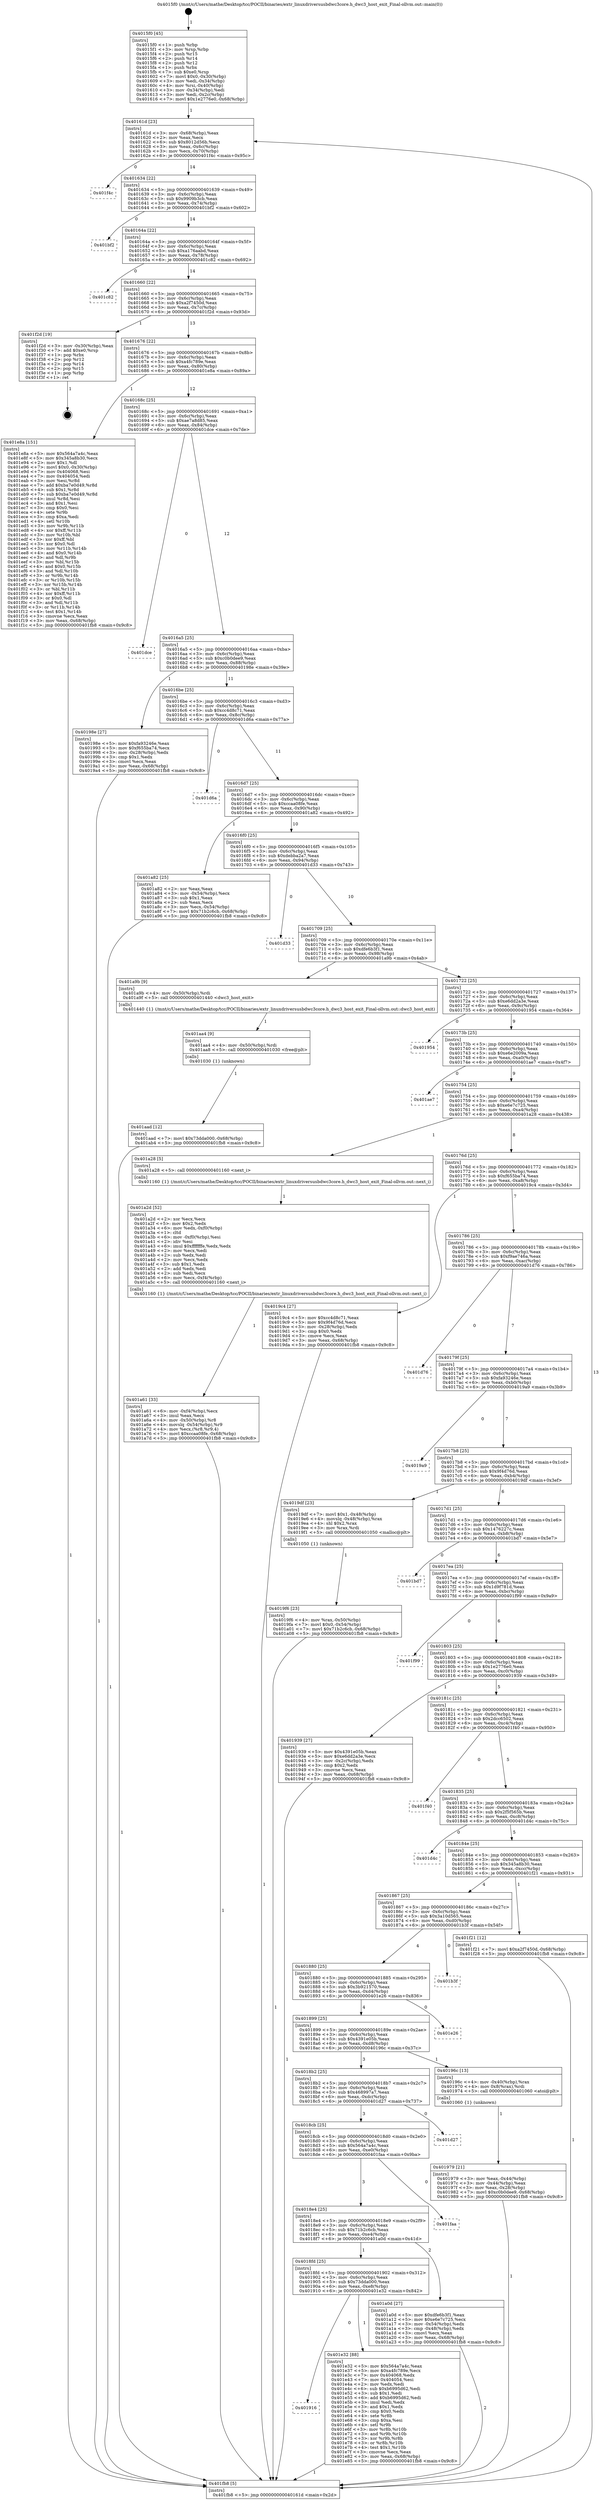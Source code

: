 digraph "0x4015f0" {
  label = "0x4015f0 (/mnt/c/Users/mathe/Desktop/tcc/POCII/binaries/extr_linuxdriversusbdwc3core.h_dwc3_host_exit_Final-ollvm.out::main(0))"
  labelloc = "t"
  node[shape=record]

  Entry [label="",width=0.3,height=0.3,shape=circle,fillcolor=black,style=filled]
  "0x40161d" [label="{
     0x40161d [23]\l
     | [instrs]\l
     &nbsp;&nbsp;0x40161d \<+3\>: mov -0x68(%rbp),%eax\l
     &nbsp;&nbsp;0x401620 \<+2\>: mov %eax,%ecx\l
     &nbsp;&nbsp;0x401622 \<+6\>: sub $0x8012d56b,%ecx\l
     &nbsp;&nbsp;0x401628 \<+3\>: mov %eax,-0x6c(%rbp)\l
     &nbsp;&nbsp;0x40162b \<+3\>: mov %ecx,-0x70(%rbp)\l
     &nbsp;&nbsp;0x40162e \<+6\>: je 0000000000401f4c \<main+0x95c\>\l
  }"]
  "0x401f4c" [label="{
     0x401f4c\l
  }", style=dashed]
  "0x401634" [label="{
     0x401634 [22]\l
     | [instrs]\l
     &nbsp;&nbsp;0x401634 \<+5\>: jmp 0000000000401639 \<main+0x49\>\l
     &nbsp;&nbsp;0x401639 \<+3\>: mov -0x6c(%rbp),%eax\l
     &nbsp;&nbsp;0x40163c \<+5\>: sub $0x9909b3cb,%eax\l
     &nbsp;&nbsp;0x401641 \<+3\>: mov %eax,-0x74(%rbp)\l
     &nbsp;&nbsp;0x401644 \<+6\>: je 0000000000401bf2 \<main+0x602\>\l
  }"]
  Exit [label="",width=0.3,height=0.3,shape=circle,fillcolor=black,style=filled,peripheries=2]
  "0x401bf2" [label="{
     0x401bf2\l
  }", style=dashed]
  "0x40164a" [label="{
     0x40164a [22]\l
     | [instrs]\l
     &nbsp;&nbsp;0x40164a \<+5\>: jmp 000000000040164f \<main+0x5f\>\l
     &nbsp;&nbsp;0x40164f \<+3\>: mov -0x6c(%rbp),%eax\l
     &nbsp;&nbsp;0x401652 \<+5\>: sub $0xa176aabd,%eax\l
     &nbsp;&nbsp;0x401657 \<+3\>: mov %eax,-0x78(%rbp)\l
     &nbsp;&nbsp;0x40165a \<+6\>: je 0000000000401c82 \<main+0x692\>\l
  }"]
  "0x401916" [label="{
     0x401916\l
  }", style=dashed]
  "0x401c82" [label="{
     0x401c82\l
  }", style=dashed]
  "0x401660" [label="{
     0x401660 [22]\l
     | [instrs]\l
     &nbsp;&nbsp;0x401660 \<+5\>: jmp 0000000000401665 \<main+0x75\>\l
     &nbsp;&nbsp;0x401665 \<+3\>: mov -0x6c(%rbp),%eax\l
     &nbsp;&nbsp;0x401668 \<+5\>: sub $0xa2f7450d,%eax\l
     &nbsp;&nbsp;0x40166d \<+3\>: mov %eax,-0x7c(%rbp)\l
     &nbsp;&nbsp;0x401670 \<+6\>: je 0000000000401f2d \<main+0x93d\>\l
  }"]
  "0x401e32" [label="{
     0x401e32 [88]\l
     | [instrs]\l
     &nbsp;&nbsp;0x401e32 \<+5\>: mov $0x564a7a4c,%eax\l
     &nbsp;&nbsp;0x401e37 \<+5\>: mov $0xa4fc789e,%ecx\l
     &nbsp;&nbsp;0x401e3c \<+7\>: mov 0x404068,%edx\l
     &nbsp;&nbsp;0x401e43 \<+7\>: mov 0x404054,%esi\l
     &nbsp;&nbsp;0x401e4a \<+2\>: mov %edx,%edi\l
     &nbsp;&nbsp;0x401e4c \<+6\>: sub $0xb6995d62,%edi\l
     &nbsp;&nbsp;0x401e52 \<+3\>: sub $0x1,%edi\l
     &nbsp;&nbsp;0x401e55 \<+6\>: add $0xb6995d62,%edi\l
     &nbsp;&nbsp;0x401e5b \<+3\>: imul %edi,%edx\l
     &nbsp;&nbsp;0x401e5e \<+3\>: and $0x1,%edx\l
     &nbsp;&nbsp;0x401e61 \<+3\>: cmp $0x0,%edx\l
     &nbsp;&nbsp;0x401e64 \<+4\>: sete %r8b\l
     &nbsp;&nbsp;0x401e68 \<+3\>: cmp $0xa,%esi\l
     &nbsp;&nbsp;0x401e6b \<+4\>: setl %r9b\l
     &nbsp;&nbsp;0x401e6f \<+3\>: mov %r8b,%r10b\l
     &nbsp;&nbsp;0x401e72 \<+3\>: and %r9b,%r10b\l
     &nbsp;&nbsp;0x401e75 \<+3\>: xor %r9b,%r8b\l
     &nbsp;&nbsp;0x401e78 \<+3\>: or %r8b,%r10b\l
     &nbsp;&nbsp;0x401e7b \<+4\>: test $0x1,%r10b\l
     &nbsp;&nbsp;0x401e7f \<+3\>: cmovne %ecx,%eax\l
     &nbsp;&nbsp;0x401e82 \<+3\>: mov %eax,-0x68(%rbp)\l
     &nbsp;&nbsp;0x401e85 \<+5\>: jmp 0000000000401fb8 \<main+0x9c8\>\l
  }"]
  "0x401f2d" [label="{
     0x401f2d [19]\l
     | [instrs]\l
     &nbsp;&nbsp;0x401f2d \<+3\>: mov -0x30(%rbp),%eax\l
     &nbsp;&nbsp;0x401f30 \<+7\>: add $0xe0,%rsp\l
     &nbsp;&nbsp;0x401f37 \<+1\>: pop %rbx\l
     &nbsp;&nbsp;0x401f38 \<+2\>: pop %r12\l
     &nbsp;&nbsp;0x401f3a \<+2\>: pop %r14\l
     &nbsp;&nbsp;0x401f3c \<+2\>: pop %r15\l
     &nbsp;&nbsp;0x401f3e \<+1\>: pop %rbp\l
     &nbsp;&nbsp;0x401f3f \<+1\>: ret\l
  }"]
  "0x401676" [label="{
     0x401676 [22]\l
     | [instrs]\l
     &nbsp;&nbsp;0x401676 \<+5\>: jmp 000000000040167b \<main+0x8b\>\l
     &nbsp;&nbsp;0x40167b \<+3\>: mov -0x6c(%rbp),%eax\l
     &nbsp;&nbsp;0x40167e \<+5\>: sub $0xa4fc789e,%eax\l
     &nbsp;&nbsp;0x401683 \<+3\>: mov %eax,-0x80(%rbp)\l
     &nbsp;&nbsp;0x401686 \<+6\>: je 0000000000401e8a \<main+0x89a\>\l
  }"]
  "0x401aad" [label="{
     0x401aad [12]\l
     | [instrs]\l
     &nbsp;&nbsp;0x401aad \<+7\>: movl $0x73dda000,-0x68(%rbp)\l
     &nbsp;&nbsp;0x401ab4 \<+5\>: jmp 0000000000401fb8 \<main+0x9c8\>\l
  }"]
  "0x401e8a" [label="{
     0x401e8a [151]\l
     | [instrs]\l
     &nbsp;&nbsp;0x401e8a \<+5\>: mov $0x564a7a4c,%eax\l
     &nbsp;&nbsp;0x401e8f \<+5\>: mov $0x345a8b30,%ecx\l
     &nbsp;&nbsp;0x401e94 \<+2\>: mov $0x1,%dl\l
     &nbsp;&nbsp;0x401e96 \<+7\>: movl $0x0,-0x30(%rbp)\l
     &nbsp;&nbsp;0x401e9d \<+7\>: mov 0x404068,%esi\l
     &nbsp;&nbsp;0x401ea4 \<+7\>: mov 0x404054,%edi\l
     &nbsp;&nbsp;0x401eab \<+3\>: mov %esi,%r8d\l
     &nbsp;&nbsp;0x401eae \<+7\>: add $0xba7e0d49,%r8d\l
     &nbsp;&nbsp;0x401eb5 \<+4\>: sub $0x1,%r8d\l
     &nbsp;&nbsp;0x401eb9 \<+7\>: sub $0xba7e0d49,%r8d\l
     &nbsp;&nbsp;0x401ec0 \<+4\>: imul %r8d,%esi\l
     &nbsp;&nbsp;0x401ec4 \<+3\>: and $0x1,%esi\l
     &nbsp;&nbsp;0x401ec7 \<+3\>: cmp $0x0,%esi\l
     &nbsp;&nbsp;0x401eca \<+4\>: sete %r9b\l
     &nbsp;&nbsp;0x401ece \<+3\>: cmp $0xa,%edi\l
     &nbsp;&nbsp;0x401ed1 \<+4\>: setl %r10b\l
     &nbsp;&nbsp;0x401ed5 \<+3\>: mov %r9b,%r11b\l
     &nbsp;&nbsp;0x401ed8 \<+4\>: xor $0xff,%r11b\l
     &nbsp;&nbsp;0x401edc \<+3\>: mov %r10b,%bl\l
     &nbsp;&nbsp;0x401edf \<+3\>: xor $0xff,%bl\l
     &nbsp;&nbsp;0x401ee2 \<+3\>: xor $0x0,%dl\l
     &nbsp;&nbsp;0x401ee5 \<+3\>: mov %r11b,%r14b\l
     &nbsp;&nbsp;0x401ee8 \<+4\>: and $0x0,%r14b\l
     &nbsp;&nbsp;0x401eec \<+3\>: and %dl,%r9b\l
     &nbsp;&nbsp;0x401eef \<+3\>: mov %bl,%r15b\l
     &nbsp;&nbsp;0x401ef2 \<+4\>: and $0x0,%r15b\l
     &nbsp;&nbsp;0x401ef6 \<+3\>: and %dl,%r10b\l
     &nbsp;&nbsp;0x401ef9 \<+3\>: or %r9b,%r14b\l
     &nbsp;&nbsp;0x401efc \<+3\>: or %r10b,%r15b\l
     &nbsp;&nbsp;0x401eff \<+3\>: xor %r15b,%r14b\l
     &nbsp;&nbsp;0x401f02 \<+3\>: or %bl,%r11b\l
     &nbsp;&nbsp;0x401f05 \<+4\>: xor $0xff,%r11b\l
     &nbsp;&nbsp;0x401f09 \<+3\>: or $0x0,%dl\l
     &nbsp;&nbsp;0x401f0c \<+3\>: and %dl,%r11b\l
     &nbsp;&nbsp;0x401f0f \<+3\>: or %r11b,%r14b\l
     &nbsp;&nbsp;0x401f12 \<+4\>: test $0x1,%r14b\l
     &nbsp;&nbsp;0x401f16 \<+3\>: cmovne %ecx,%eax\l
     &nbsp;&nbsp;0x401f19 \<+3\>: mov %eax,-0x68(%rbp)\l
     &nbsp;&nbsp;0x401f1c \<+5\>: jmp 0000000000401fb8 \<main+0x9c8\>\l
  }"]
  "0x40168c" [label="{
     0x40168c [25]\l
     | [instrs]\l
     &nbsp;&nbsp;0x40168c \<+5\>: jmp 0000000000401691 \<main+0xa1\>\l
     &nbsp;&nbsp;0x401691 \<+3\>: mov -0x6c(%rbp),%eax\l
     &nbsp;&nbsp;0x401694 \<+5\>: sub $0xae7a8d85,%eax\l
     &nbsp;&nbsp;0x401699 \<+6\>: mov %eax,-0x84(%rbp)\l
     &nbsp;&nbsp;0x40169f \<+6\>: je 0000000000401dce \<main+0x7de\>\l
  }"]
  "0x401aa4" [label="{
     0x401aa4 [9]\l
     | [instrs]\l
     &nbsp;&nbsp;0x401aa4 \<+4\>: mov -0x50(%rbp),%rdi\l
     &nbsp;&nbsp;0x401aa8 \<+5\>: call 0000000000401030 \<free@plt\>\l
     | [calls]\l
     &nbsp;&nbsp;0x401030 \{1\} (unknown)\l
  }"]
  "0x401dce" [label="{
     0x401dce\l
  }", style=dashed]
  "0x4016a5" [label="{
     0x4016a5 [25]\l
     | [instrs]\l
     &nbsp;&nbsp;0x4016a5 \<+5\>: jmp 00000000004016aa \<main+0xba\>\l
     &nbsp;&nbsp;0x4016aa \<+3\>: mov -0x6c(%rbp),%eax\l
     &nbsp;&nbsp;0x4016ad \<+5\>: sub $0xc0b0dee9,%eax\l
     &nbsp;&nbsp;0x4016b2 \<+6\>: mov %eax,-0x88(%rbp)\l
     &nbsp;&nbsp;0x4016b8 \<+6\>: je 000000000040198e \<main+0x39e\>\l
  }"]
  "0x401a61" [label="{
     0x401a61 [33]\l
     | [instrs]\l
     &nbsp;&nbsp;0x401a61 \<+6\>: mov -0xf4(%rbp),%ecx\l
     &nbsp;&nbsp;0x401a67 \<+3\>: imul %eax,%ecx\l
     &nbsp;&nbsp;0x401a6a \<+4\>: mov -0x50(%rbp),%r8\l
     &nbsp;&nbsp;0x401a6e \<+4\>: movslq -0x54(%rbp),%r9\l
     &nbsp;&nbsp;0x401a72 \<+4\>: mov %ecx,(%r8,%r9,4)\l
     &nbsp;&nbsp;0x401a76 \<+7\>: movl $0xccaa08fe,-0x68(%rbp)\l
     &nbsp;&nbsp;0x401a7d \<+5\>: jmp 0000000000401fb8 \<main+0x9c8\>\l
  }"]
  "0x40198e" [label="{
     0x40198e [27]\l
     | [instrs]\l
     &nbsp;&nbsp;0x40198e \<+5\>: mov $0xfa93246e,%eax\l
     &nbsp;&nbsp;0x401993 \<+5\>: mov $0xf655ba74,%ecx\l
     &nbsp;&nbsp;0x401998 \<+3\>: mov -0x28(%rbp),%edx\l
     &nbsp;&nbsp;0x40199b \<+3\>: cmp $0x1,%edx\l
     &nbsp;&nbsp;0x40199e \<+3\>: cmovl %ecx,%eax\l
     &nbsp;&nbsp;0x4019a1 \<+3\>: mov %eax,-0x68(%rbp)\l
     &nbsp;&nbsp;0x4019a4 \<+5\>: jmp 0000000000401fb8 \<main+0x9c8\>\l
  }"]
  "0x4016be" [label="{
     0x4016be [25]\l
     | [instrs]\l
     &nbsp;&nbsp;0x4016be \<+5\>: jmp 00000000004016c3 \<main+0xd3\>\l
     &nbsp;&nbsp;0x4016c3 \<+3\>: mov -0x6c(%rbp),%eax\l
     &nbsp;&nbsp;0x4016c6 \<+5\>: sub $0xcc4d8c71,%eax\l
     &nbsp;&nbsp;0x4016cb \<+6\>: mov %eax,-0x8c(%rbp)\l
     &nbsp;&nbsp;0x4016d1 \<+6\>: je 0000000000401d6a \<main+0x77a\>\l
  }"]
  "0x401a2d" [label="{
     0x401a2d [52]\l
     | [instrs]\l
     &nbsp;&nbsp;0x401a2d \<+2\>: xor %ecx,%ecx\l
     &nbsp;&nbsp;0x401a2f \<+5\>: mov $0x2,%edx\l
     &nbsp;&nbsp;0x401a34 \<+6\>: mov %edx,-0xf0(%rbp)\l
     &nbsp;&nbsp;0x401a3a \<+1\>: cltd\l
     &nbsp;&nbsp;0x401a3b \<+6\>: mov -0xf0(%rbp),%esi\l
     &nbsp;&nbsp;0x401a41 \<+2\>: idiv %esi\l
     &nbsp;&nbsp;0x401a43 \<+6\>: imul $0xfffffffe,%edx,%edx\l
     &nbsp;&nbsp;0x401a49 \<+2\>: mov %ecx,%edi\l
     &nbsp;&nbsp;0x401a4b \<+2\>: sub %edx,%edi\l
     &nbsp;&nbsp;0x401a4d \<+2\>: mov %ecx,%edx\l
     &nbsp;&nbsp;0x401a4f \<+3\>: sub $0x1,%edx\l
     &nbsp;&nbsp;0x401a52 \<+2\>: add %edx,%edi\l
     &nbsp;&nbsp;0x401a54 \<+2\>: sub %edi,%ecx\l
     &nbsp;&nbsp;0x401a56 \<+6\>: mov %ecx,-0xf4(%rbp)\l
     &nbsp;&nbsp;0x401a5c \<+5\>: call 0000000000401160 \<next_i\>\l
     | [calls]\l
     &nbsp;&nbsp;0x401160 \{1\} (/mnt/c/Users/mathe/Desktop/tcc/POCII/binaries/extr_linuxdriversusbdwc3core.h_dwc3_host_exit_Final-ollvm.out::next_i)\l
  }"]
  "0x401d6a" [label="{
     0x401d6a\l
  }", style=dashed]
  "0x4016d7" [label="{
     0x4016d7 [25]\l
     | [instrs]\l
     &nbsp;&nbsp;0x4016d7 \<+5\>: jmp 00000000004016dc \<main+0xec\>\l
     &nbsp;&nbsp;0x4016dc \<+3\>: mov -0x6c(%rbp),%eax\l
     &nbsp;&nbsp;0x4016df \<+5\>: sub $0xccaa08fe,%eax\l
     &nbsp;&nbsp;0x4016e4 \<+6\>: mov %eax,-0x90(%rbp)\l
     &nbsp;&nbsp;0x4016ea \<+6\>: je 0000000000401a82 \<main+0x492\>\l
  }"]
  "0x4018fd" [label="{
     0x4018fd [25]\l
     | [instrs]\l
     &nbsp;&nbsp;0x4018fd \<+5\>: jmp 0000000000401902 \<main+0x312\>\l
     &nbsp;&nbsp;0x401902 \<+3\>: mov -0x6c(%rbp),%eax\l
     &nbsp;&nbsp;0x401905 \<+5\>: sub $0x73dda000,%eax\l
     &nbsp;&nbsp;0x40190a \<+6\>: mov %eax,-0xe8(%rbp)\l
     &nbsp;&nbsp;0x401910 \<+6\>: je 0000000000401e32 \<main+0x842\>\l
  }"]
  "0x401a82" [label="{
     0x401a82 [25]\l
     | [instrs]\l
     &nbsp;&nbsp;0x401a82 \<+2\>: xor %eax,%eax\l
     &nbsp;&nbsp;0x401a84 \<+3\>: mov -0x54(%rbp),%ecx\l
     &nbsp;&nbsp;0x401a87 \<+3\>: sub $0x1,%eax\l
     &nbsp;&nbsp;0x401a8a \<+2\>: sub %eax,%ecx\l
     &nbsp;&nbsp;0x401a8c \<+3\>: mov %ecx,-0x54(%rbp)\l
     &nbsp;&nbsp;0x401a8f \<+7\>: movl $0x71b2c6cb,-0x68(%rbp)\l
     &nbsp;&nbsp;0x401a96 \<+5\>: jmp 0000000000401fb8 \<main+0x9c8\>\l
  }"]
  "0x4016f0" [label="{
     0x4016f0 [25]\l
     | [instrs]\l
     &nbsp;&nbsp;0x4016f0 \<+5\>: jmp 00000000004016f5 \<main+0x105\>\l
     &nbsp;&nbsp;0x4016f5 \<+3\>: mov -0x6c(%rbp),%eax\l
     &nbsp;&nbsp;0x4016f8 \<+5\>: sub $0xdebba2a7,%eax\l
     &nbsp;&nbsp;0x4016fd \<+6\>: mov %eax,-0x94(%rbp)\l
     &nbsp;&nbsp;0x401703 \<+6\>: je 0000000000401d33 \<main+0x743\>\l
  }"]
  "0x401a0d" [label="{
     0x401a0d [27]\l
     | [instrs]\l
     &nbsp;&nbsp;0x401a0d \<+5\>: mov $0xdfe6b3f1,%eax\l
     &nbsp;&nbsp;0x401a12 \<+5\>: mov $0xe6e7c725,%ecx\l
     &nbsp;&nbsp;0x401a17 \<+3\>: mov -0x54(%rbp),%edx\l
     &nbsp;&nbsp;0x401a1a \<+3\>: cmp -0x48(%rbp),%edx\l
     &nbsp;&nbsp;0x401a1d \<+3\>: cmovl %ecx,%eax\l
     &nbsp;&nbsp;0x401a20 \<+3\>: mov %eax,-0x68(%rbp)\l
     &nbsp;&nbsp;0x401a23 \<+5\>: jmp 0000000000401fb8 \<main+0x9c8\>\l
  }"]
  "0x401d33" [label="{
     0x401d33\l
  }", style=dashed]
  "0x401709" [label="{
     0x401709 [25]\l
     | [instrs]\l
     &nbsp;&nbsp;0x401709 \<+5\>: jmp 000000000040170e \<main+0x11e\>\l
     &nbsp;&nbsp;0x40170e \<+3\>: mov -0x6c(%rbp),%eax\l
     &nbsp;&nbsp;0x401711 \<+5\>: sub $0xdfe6b3f1,%eax\l
     &nbsp;&nbsp;0x401716 \<+6\>: mov %eax,-0x98(%rbp)\l
     &nbsp;&nbsp;0x40171c \<+6\>: je 0000000000401a9b \<main+0x4ab\>\l
  }"]
  "0x4018e4" [label="{
     0x4018e4 [25]\l
     | [instrs]\l
     &nbsp;&nbsp;0x4018e4 \<+5\>: jmp 00000000004018e9 \<main+0x2f9\>\l
     &nbsp;&nbsp;0x4018e9 \<+3\>: mov -0x6c(%rbp),%eax\l
     &nbsp;&nbsp;0x4018ec \<+5\>: sub $0x71b2c6cb,%eax\l
     &nbsp;&nbsp;0x4018f1 \<+6\>: mov %eax,-0xe4(%rbp)\l
     &nbsp;&nbsp;0x4018f7 \<+6\>: je 0000000000401a0d \<main+0x41d\>\l
  }"]
  "0x401a9b" [label="{
     0x401a9b [9]\l
     | [instrs]\l
     &nbsp;&nbsp;0x401a9b \<+4\>: mov -0x50(%rbp),%rdi\l
     &nbsp;&nbsp;0x401a9f \<+5\>: call 0000000000401440 \<dwc3_host_exit\>\l
     | [calls]\l
     &nbsp;&nbsp;0x401440 \{1\} (/mnt/c/Users/mathe/Desktop/tcc/POCII/binaries/extr_linuxdriversusbdwc3core.h_dwc3_host_exit_Final-ollvm.out::dwc3_host_exit)\l
  }"]
  "0x401722" [label="{
     0x401722 [25]\l
     | [instrs]\l
     &nbsp;&nbsp;0x401722 \<+5\>: jmp 0000000000401727 \<main+0x137\>\l
     &nbsp;&nbsp;0x401727 \<+3\>: mov -0x6c(%rbp),%eax\l
     &nbsp;&nbsp;0x40172a \<+5\>: sub $0xe6dd2a3e,%eax\l
     &nbsp;&nbsp;0x40172f \<+6\>: mov %eax,-0x9c(%rbp)\l
     &nbsp;&nbsp;0x401735 \<+6\>: je 0000000000401954 \<main+0x364\>\l
  }"]
  "0x401faa" [label="{
     0x401faa\l
  }", style=dashed]
  "0x401954" [label="{
     0x401954\l
  }", style=dashed]
  "0x40173b" [label="{
     0x40173b [25]\l
     | [instrs]\l
     &nbsp;&nbsp;0x40173b \<+5\>: jmp 0000000000401740 \<main+0x150\>\l
     &nbsp;&nbsp;0x401740 \<+3\>: mov -0x6c(%rbp),%eax\l
     &nbsp;&nbsp;0x401743 \<+5\>: sub $0xe6e2009a,%eax\l
     &nbsp;&nbsp;0x401748 \<+6\>: mov %eax,-0xa0(%rbp)\l
     &nbsp;&nbsp;0x40174e \<+6\>: je 0000000000401ae7 \<main+0x4f7\>\l
  }"]
  "0x4018cb" [label="{
     0x4018cb [25]\l
     | [instrs]\l
     &nbsp;&nbsp;0x4018cb \<+5\>: jmp 00000000004018d0 \<main+0x2e0\>\l
     &nbsp;&nbsp;0x4018d0 \<+3\>: mov -0x6c(%rbp),%eax\l
     &nbsp;&nbsp;0x4018d3 \<+5\>: sub $0x564a7a4c,%eax\l
     &nbsp;&nbsp;0x4018d8 \<+6\>: mov %eax,-0xe0(%rbp)\l
     &nbsp;&nbsp;0x4018de \<+6\>: je 0000000000401faa \<main+0x9ba\>\l
  }"]
  "0x401ae7" [label="{
     0x401ae7\l
  }", style=dashed]
  "0x401754" [label="{
     0x401754 [25]\l
     | [instrs]\l
     &nbsp;&nbsp;0x401754 \<+5\>: jmp 0000000000401759 \<main+0x169\>\l
     &nbsp;&nbsp;0x401759 \<+3\>: mov -0x6c(%rbp),%eax\l
     &nbsp;&nbsp;0x40175c \<+5\>: sub $0xe6e7c725,%eax\l
     &nbsp;&nbsp;0x401761 \<+6\>: mov %eax,-0xa4(%rbp)\l
     &nbsp;&nbsp;0x401767 \<+6\>: je 0000000000401a28 \<main+0x438\>\l
  }"]
  "0x401d27" [label="{
     0x401d27\l
  }", style=dashed]
  "0x401a28" [label="{
     0x401a28 [5]\l
     | [instrs]\l
     &nbsp;&nbsp;0x401a28 \<+5\>: call 0000000000401160 \<next_i\>\l
     | [calls]\l
     &nbsp;&nbsp;0x401160 \{1\} (/mnt/c/Users/mathe/Desktop/tcc/POCII/binaries/extr_linuxdriversusbdwc3core.h_dwc3_host_exit_Final-ollvm.out::next_i)\l
  }"]
  "0x40176d" [label="{
     0x40176d [25]\l
     | [instrs]\l
     &nbsp;&nbsp;0x40176d \<+5\>: jmp 0000000000401772 \<main+0x182\>\l
     &nbsp;&nbsp;0x401772 \<+3\>: mov -0x6c(%rbp),%eax\l
     &nbsp;&nbsp;0x401775 \<+5\>: sub $0xf655ba74,%eax\l
     &nbsp;&nbsp;0x40177a \<+6\>: mov %eax,-0xa8(%rbp)\l
     &nbsp;&nbsp;0x401780 \<+6\>: je 00000000004019c4 \<main+0x3d4\>\l
  }"]
  "0x4019f6" [label="{
     0x4019f6 [23]\l
     | [instrs]\l
     &nbsp;&nbsp;0x4019f6 \<+4\>: mov %rax,-0x50(%rbp)\l
     &nbsp;&nbsp;0x4019fa \<+7\>: movl $0x0,-0x54(%rbp)\l
     &nbsp;&nbsp;0x401a01 \<+7\>: movl $0x71b2c6cb,-0x68(%rbp)\l
     &nbsp;&nbsp;0x401a08 \<+5\>: jmp 0000000000401fb8 \<main+0x9c8\>\l
  }"]
  "0x4019c4" [label="{
     0x4019c4 [27]\l
     | [instrs]\l
     &nbsp;&nbsp;0x4019c4 \<+5\>: mov $0xcc4d8c71,%eax\l
     &nbsp;&nbsp;0x4019c9 \<+5\>: mov $0x9f4d76d,%ecx\l
     &nbsp;&nbsp;0x4019ce \<+3\>: mov -0x28(%rbp),%edx\l
     &nbsp;&nbsp;0x4019d1 \<+3\>: cmp $0x0,%edx\l
     &nbsp;&nbsp;0x4019d4 \<+3\>: cmove %ecx,%eax\l
     &nbsp;&nbsp;0x4019d7 \<+3\>: mov %eax,-0x68(%rbp)\l
     &nbsp;&nbsp;0x4019da \<+5\>: jmp 0000000000401fb8 \<main+0x9c8\>\l
  }"]
  "0x401786" [label="{
     0x401786 [25]\l
     | [instrs]\l
     &nbsp;&nbsp;0x401786 \<+5\>: jmp 000000000040178b \<main+0x19b\>\l
     &nbsp;&nbsp;0x40178b \<+3\>: mov -0x6c(%rbp),%eax\l
     &nbsp;&nbsp;0x40178e \<+5\>: sub $0xf9ae746a,%eax\l
     &nbsp;&nbsp;0x401793 \<+6\>: mov %eax,-0xac(%rbp)\l
     &nbsp;&nbsp;0x401799 \<+6\>: je 0000000000401d76 \<main+0x786\>\l
  }"]
  "0x401979" [label="{
     0x401979 [21]\l
     | [instrs]\l
     &nbsp;&nbsp;0x401979 \<+3\>: mov %eax,-0x44(%rbp)\l
     &nbsp;&nbsp;0x40197c \<+3\>: mov -0x44(%rbp),%eax\l
     &nbsp;&nbsp;0x40197f \<+3\>: mov %eax,-0x28(%rbp)\l
     &nbsp;&nbsp;0x401982 \<+7\>: movl $0xc0b0dee9,-0x68(%rbp)\l
     &nbsp;&nbsp;0x401989 \<+5\>: jmp 0000000000401fb8 \<main+0x9c8\>\l
  }"]
  "0x401d76" [label="{
     0x401d76\l
  }", style=dashed]
  "0x40179f" [label="{
     0x40179f [25]\l
     | [instrs]\l
     &nbsp;&nbsp;0x40179f \<+5\>: jmp 00000000004017a4 \<main+0x1b4\>\l
     &nbsp;&nbsp;0x4017a4 \<+3\>: mov -0x6c(%rbp),%eax\l
     &nbsp;&nbsp;0x4017a7 \<+5\>: sub $0xfa93246e,%eax\l
     &nbsp;&nbsp;0x4017ac \<+6\>: mov %eax,-0xb0(%rbp)\l
     &nbsp;&nbsp;0x4017b2 \<+6\>: je 00000000004019a9 \<main+0x3b9\>\l
  }"]
  "0x4018b2" [label="{
     0x4018b2 [25]\l
     | [instrs]\l
     &nbsp;&nbsp;0x4018b2 \<+5\>: jmp 00000000004018b7 \<main+0x2c7\>\l
     &nbsp;&nbsp;0x4018b7 \<+3\>: mov -0x6c(%rbp),%eax\l
     &nbsp;&nbsp;0x4018ba \<+5\>: sub $0x468997a7,%eax\l
     &nbsp;&nbsp;0x4018bf \<+6\>: mov %eax,-0xdc(%rbp)\l
     &nbsp;&nbsp;0x4018c5 \<+6\>: je 0000000000401d27 \<main+0x737\>\l
  }"]
  "0x4019a9" [label="{
     0x4019a9\l
  }", style=dashed]
  "0x4017b8" [label="{
     0x4017b8 [25]\l
     | [instrs]\l
     &nbsp;&nbsp;0x4017b8 \<+5\>: jmp 00000000004017bd \<main+0x1cd\>\l
     &nbsp;&nbsp;0x4017bd \<+3\>: mov -0x6c(%rbp),%eax\l
     &nbsp;&nbsp;0x4017c0 \<+5\>: sub $0x9f4d76d,%eax\l
     &nbsp;&nbsp;0x4017c5 \<+6\>: mov %eax,-0xb4(%rbp)\l
     &nbsp;&nbsp;0x4017cb \<+6\>: je 00000000004019df \<main+0x3ef\>\l
  }"]
  "0x40196c" [label="{
     0x40196c [13]\l
     | [instrs]\l
     &nbsp;&nbsp;0x40196c \<+4\>: mov -0x40(%rbp),%rax\l
     &nbsp;&nbsp;0x401970 \<+4\>: mov 0x8(%rax),%rdi\l
     &nbsp;&nbsp;0x401974 \<+5\>: call 0000000000401060 \<atoi@plt\>\l
     | [calls]\l
     &nbsp;&nbsp;0x401060 \{1\} (unknown)\l
  }"]
  "0x4019df" [label="{
     0x4019df [23]\l
     | [instrs]\l
     &nbsp;&nbsp;0x4019df \<+7\>: movl $0x1,-0x48(%rbp)\l
     &nbsp;&nbsp;0x4019e6 \<+4\>: movslq -0x48(%rbp),%rax\l
     &nbsp;&nbsp;0x4019ea \<+4\>: shl $0x2,%rax\l
     &nbsp;&nbsp;0x4019ee \<+3\>: mov %rax,%rdi\l
     &nbsp;&nbsp;0x4019f1 \<+5\>: call 0000000000401050 \<malloc@plt\>\l
     | [calls]\l
     &nbsp;&nbsp;0x401050 \{1\} (unknown)\l
  }"]
  "0x4017d1" [label="{
     0x4017d1 [25]\l
     | [instrs]\l
     &nbsp;&nbsp;0x4017d1 \<+5\>: jmp 00000000004017d6 \<main+0x1e6\>\l
     &nbsp;&nbsp;0x4017d6 \<+3\>: mov -0x6c(%rbp),%eax\l
     &nbsp;&nbsp;0x4017d9 \<+5\>: sub $0x1476227c,%eax\l
     &nbsp;&nbsp;0x4017de \<+6\>: mov %eax,-0xb8(%rbp)\l
     &nbsp;&nbsp;0x4017e4 \<+6\>: je 0000000000401bd7 \<main+0x5e7\>\l
  }"]
  "0x401899" [label="{
     0x401899 [25]\l
     | [instrs]\l
     &nbsp;&nbsp;0x401899 \<+5\>: jmp 000000000040189e \<main+0x2ae\>\l
     &nbsp;&nbsp;0x40189e \<+3\>: mov -0x6c(%rbp),%eax\l
     &nbsp;&nbsp;0x4018a1 \<+5\>: sub $0x4391e05b,%eax\l
     &nbsp;&nbsp;0x4018a6 \<+6\>: mov %eax,-0xd8(%rbp)\l
     &nbsp;&nbsp;0x4018ac \<+6\>: je 000000000040196c \<main+0x37c\>\l
  }"]
  "0x401bd7" [label="{
     0x401bd7\l
  }", style=dashed]
  "0x4017ea" [label="{
     0x4017ea [25]\l
     | [instrs]\l
     &nbsp;&nbsp;0x4017ea \<+5\>: jmp 00000000004017ef \<main+0x1ff\>\l
     &nbsp;&nbsp;0x4017ef \<+3\>: mov -0x6c(%rbp),%eax\l
     &nbsp;&nbsp;0x4017f2 \<+5\>: sub $0x1d9f781d,%eax\l
     &nbsp;&nbsp;0x4017f7 \<+6\>: mov %eax,-0xbc(%rbp)\l
     &nbsp;&nbsp;0x4017fd \<+6\>: je 0000000000401f99 \<main+0x9a9\>\l
  }"]
  "0x401e26" [label="{
     0x401e26\l
  }", style=dashed]
  "0x401f99" [label="{
     0x401f99\l
  }", style=dashed]
  "0x401803" [label="{
     0x401803 [25]\l
     | [instrs]\l
     &nbsp;&nbsp;0x401803 \<+5\>: jmp 0000000000401808 \<main+0x218\>\l
     &nbsp;&nbsp;0x401808 \<+3\>: mov -0x6c(%rbp),%eax\l
     &nbsp;&nbsp;0x40180b \<+5\>: sub $0x1e2776e0,%eax\l
     &nbsp;&nbsp;0x401810 \<+6\>: mov %eax,-0xc0(%rbp)\l
     &nbsp;&nbsp;0x401816 \<+6\>: je 0000000000401939 \<main+0x349\>\l
  }"]
  "0x401880" [label="{
     0x401880 [25]\l
     | [instrs]\l
     &nbsp;&nbsp;0x401880 \<+5\>: jmp 0000000000401885 \<main+0x295\>\l
     &nbsp;&nbsp;0x401885 \<+3\>: mov -0x6c(%rbp),%eax\l
     &nbsp;&nbsp;0x401888 \<+5\>: sub $0x3b921570,%eax\l
     &nbsp;&nbsp;0x40188d \<+6\>: mov %eax,-0xd4(%rbp)\l
     &nbsp;&nbsp;0x401893 \<+6\>: je 0000000000401e26 \<main+0x836\>\l
  }"]
  "0x401939" [label="{
     0x401939 [27]\l
     | [instrs]\l
     &nbsp;&nbsp;0x401939 \<+5\>: mov $0x4391e05b,%eax\l
     &nbsp;&nbsp;0x40193e \<+5\>: mov $0xe6dd2a3e,%ecx\l
     &nbsp;&nbsp;0x401943 \<+3\>: mov -0x2c(%rbp),%edx\l
     &nbsp;&nbsp;0x401946 \<+3\>: cmp $0x2,%edx\l
     &nbsp;&nbsp;0x401949 \<+3\>: cmovne %ecx,%eax\l
     &nbsp;&nbsp;0x40194c \<+3\>: mov %eax,-0x68(%rbp)\l
     &nbsp;&nbsp;0x40194f \<+5\>: jmp 0000000000401fb8 \<main+0x9c8\>\l
  }"]
  "0x40181c" [label="{
     0x40181c [25]\l
     | [instrs]\l
     &nbsp;&nbsp;0x40181c \<+5\>: jmp 0000000000401821 \<main+0x231\>\l
     &nbsp;&nbsp;0x401821 \<+3\>: mov -0x6c(%rbp),%eax\l
     &nbsp;&nbsp;0x401824 \<+5\>: sub $0x2dcc6502,%eax\l
     &nbsp;&nbsp;0x401829 \<+6\>: mov %eax,-0xc4(%rbp)\l
     &nbsp;&nbsp;0x40182f \<+6\>: je 0000000000401f40 \<main+0x950\>\l
  }"]
  "0x401fb8" [label="{
     0x401fb8 [5]\l
     | [instrs]\l
     &nbsp;&nbsp;0x401fb8 \<+5\>: jmp 000000000040161d \<main+0x2d\>\l
  }"]
  "0x4015f0" [label="{
     0x4015f0 [45]\l
     | [instrs]\l
     &nbsp;&nbsp;0x4015f0 \<+1\>: push %rbp\l
     &nbsp;&nbsp;0x4015f1 \<+3\>: mov %rsp,%rbp\l
     &nbsp;&nbsp;0x4015f4 \<+2\>: push %r15\l
     &nbsp;&nbsp;0x4015f6 \<+2\>: push %r14\l
     &nbsp;&nbsp;0x4015f8 \<+2\>: push %r12\l
     &nbsp;&nbsp;0x4015fa \<+1\>: push %rbx\l
     &nbsp;&nbsp;0x4015fb \<+7\>: sub $0xe0,%rsp\l
     &nbsp;&nbsp;0x401602 \<+7\>: movl $0x0,-0x30(%rbp)\l
     &nbsp;&nbsp;0x401609 \<+3\>: mov %edi,-0x34(%rbp)\l
     &nbsp;&nbsp;0x40160c \<+4\>: mov %rsi,-0x40(%rbp)\l
     &nbsp;&nbsp;0x401610 \<+3\>: mov -0x34(%rbp),%edi\l
     &nbsp;&nbsp;0x401613 \<+3\>: mov %edi,-0x2c(%rbp)\l
     &nbsp;&nbsp;0x401616 \<+7\>: movl $0x1e2776e0,-0x68(%rbp)\l
  }"]
  "0x401b3f" [label="{
     0x401b3f\l
  }", style=dashed]
  "0x401f40" [label="{
     0x401f40\l
  }", style=dashed]
  "0x401835" [label="{
     0x401835 [25]\l
     | [instrs]\l
     &nbsp;&nbsp;0x401835 \<+5\>: jmp 000000000040183a \<main+0x24a\>\l
     &nbsp;&nbsp;0x40183a \<+3\>: mov -0x6c(%rbp),%eax\l
     &nbsp;&nbsp;0x40183d \<+5\>: sub $0x2f5f565b,%eax\l
     &nbsp;&nbsp;0x401842 \<+6\>: mov %eax,-0xc8(%rbp)\l
     &nbsp;&nbsp;0x401848 \<+6\>: je 0000000000401d4c \<main+0x75c\>\l
  }"]
  "0x401867" [label="{
     0x401867 [25]\l
     | [instrs]\l
     &nbsp;&nbsp;0x401867 \<+5\>: jmp 000000000040186c \<main+0x27c\>\l
     &nbsp;&nbsp;0x40186c \<+3\>: mov -0x6c(%rbp),%eax\l
     &nbsp;&nbsp;0x40186f \<+5\>: sub $0x3a10d565,%eax\l
     &nbsp;&nbsp;0x401874 \<+6\>: mov %eax,-0xd0(%rbp)\l
     &nbsp;&nbsp;0x40187a \<+6\>: je 0000000000401b3f \<main+0x54f\>\l
  }"]
  "0x401d4c" [label="{
     0x401d4c\l
  }", style=dashed]
  "0x40184e" [label="{
     0x40184e [25]\l
     | [instrs]\l
     &nbsp;&nbsp;0x40184e \<+5\>: jmp 0000000000401853 \<main+0x263\>\l
     &nbsp;&nbsp;0x401853 \<+3\>: mov -0x6c(%rbp),%eax\l
     &nbsp;&nbsp;0x401856 \<+5\>: sub $0x345a8b30,%eax\l
     &nbsp;&nbsp;0x40185b \<+6\>: mov %eax,-0xcc(%rbp)\l
     &nbsp;&nbsp;0x401861 \<+6\>: je 0000000000401f21 \<main+0x931\>\l
  }"]
  "0x401f21" [label="{
     0x401f21 [12]\l
     | [instrs]\l
     &nbsp;&nbsp;0x401f21 \<+7\>: movl $0xa2f7450d,-0x68(%rbp)\l
     &nbsp;&nbsp;0x401f28 \<+5\>: jmp 0000000000401fb8 \<main+0x9c8\>\l
  }"]
  Entry -> "0x4015f0" [label=" 1"]
  "0x40161d" -> "0x401f4c" [label=" 0"]
  "0x40161d" -> "0x401634" [label=" 14"]
  "0x401f2d" -> Exit [label=" 1"]
  "0x401634" -> "0x401bf2" [label=" 0"]
  "0x401634" -> "0x40164a" [label=" 14"]
  "0x401f21" -> "0x401fb8" [label=" 1"]
  "0x40164a" -> "0x401c82" [label=" 0"]
  "0x40164a" -> "0x401660" [label=" 14"]
  "0x401e8a" -> "0x401fb8" [label=" 1"]
  "0x401660" -> "0x401f2d" [label=" 1"]
  "0x401660" -> "0x401676" [label=" 13"]
  "0x401e32" -> "0x401fb8" [label=" 1"]
  "0x401676" -> "0x401e8a" [label=" 1"]
  "0x401676" -> "0x40168c" [label=" 12"]
  "0x4018fd" -> "0x401e32" [label=" 1"]
  "0x40168c" -> "0x401dce" [label=" 0"]
  "0x40168c" -> "0x4016a5" [label=" 12"]
  "0x4018fd" -> "0x401916" [label=" 0"]
  "0x4016a5" -> "0x40198e" [label=" 1"]
  "0x4016a5" -> "0x4016be" [label=" 11"]
  "0x401aad" -> "0x401fb8" [label=" 1"]
  "0x4016be" -> "0x401d6a" [label=" 0"]
  "0x4016be" -> "0x4016d7" [label=" 11"]
  "0x401aa4" -> "0x401aad" [label=" 1"]
  "0x4016d7" -> "0x401a82" [label=" 1"]
  "0x4016d7" -> "0x4016f0" [label=" 10"]
  "0x401a9b" -> "0x401aa4" [label=" 1"]
  "0x4016f0" -> "0x401d33" [label=" 0"]
  "0x4016f0" -> "0x401709" [label=" 10"]
  "0x401a82" -> "0x401fb8" [label=" 1"]
  "0x401709" -> "0x401a9b" [label=" 1"]
  "0x401709" -> "0x401722" [label=" 9"]
  "0x401a2d" -> "0x401a61" [label=" 1"]
  "0x401722" -> "0x401954" [label=" 0"]
  "0x401722" -> "0x40173b" [label=" 9"]
  "0x401a28" -> "0x401a2d" [label=" 1"]
  "0x40173b" -> "0x401ae7" [label=" 0"]
  "0x40173b" -> "0x401754" [label=" 9"]
  "0x4018e4" -> "0x4018fd" [label=" 1"]
  "0x401754" -> "0x401a28" [label=" 1"]
  "0x401754" -> "0x40176d" [label=" 8"]
  "0x4018e4" -> "0x401a0d" [label=" 2"]
  "0x40176d" -> "0x4019c4" [label=" 1"]
  "0x40176d" -> "0x401786" [label=" 7"]
  "0x4018cb" -> "0x4018e4" [label=" 3"]
  "0x401786" -> "0x401d76" [label=" 0"]
  "0x401786" -> "0x40179f" [label=" 7"]
  "0x4018cb" -> "0x401faa" [label=" 0"]
  "0x40179f" -> "0x4019a9" [label=" 0"]
  "0x40179f" -> "0x4017b8" [label=" 7"]
  "0x401a0d" -> "0x401fb8" [label=" 2"]
  "0x4017b8" -> "0x4019df" [label=" 1"]
  "0x4017b8" -> "0x4017d1" [label=" 6"]
  "0x4018b2" -> "0x4018cb" [label=" 3"]
  "0x4017d1" -> "0x401bd7" [label=" 0"]
  "0x4017d1" -> "0x4017ea" [label=" 6"]
  "0x401a61" -> "0x401fb8" [label=" 1"]
  "0x4017ea" -> "0x401f99" [label=" 0"]
  "0x4017ea" -> "0x401803" [label=" 6"]
  "0x4019f6" -> "0x401fb8" [label=" 1"]
  "0x401803" -> "0x401939" [label=" 1"]
  "0x401803" -> "0x40181c" [label=" 5"]
  "0x401939" -> "0x401fb8" [label=" 1"]
  "0x4015f0" -> "0x40161d" [label=" 1"]
  "0x401fb8" -> "0x40161d" [label=" 13"]
  "0x4019c4" -> "0x401fb8" [label=" 1"]
  "0x40181c" -> "0x401f40" [label=" 0"]
  "0x40181c" -> "0x401835" [label=" 5"]
  "0x40198e" -> "0x401fb8" [label=" 1"]
  "0x401835" -> "0x401d4c" [label=" 0"]
  "0x401835" -> "0x40184e" [label=" 5"]
  "0x40196c" -> "0x401979" [label=" 1"]
  "0x40184e" -> "0x401f21" [label=" 1"]
  "0x40184e" -> "0x401867" [label=" 4"]
  "0x401979" -> "0x401fb8" [label=" 1"]
  "0x401867" -> "0x401b3f" [label=" 0"]
  "0x401867" -> "0x401880" [label=" 4"]
  "0x4019df" -> "0x4019f6" [label=" 1"]
  "0x401880" -> "0x401e26" [label=" 0"]
  "0x401880" -> "0x401899" [label=" 4"]
  "0x4018b2" -> "0x401d27" [label=" 0"]
  "0x401899" -> "0x40196c" [label=" 1"]
  "0x401899" -> "0x4018b2" [label=" 3"]
}
